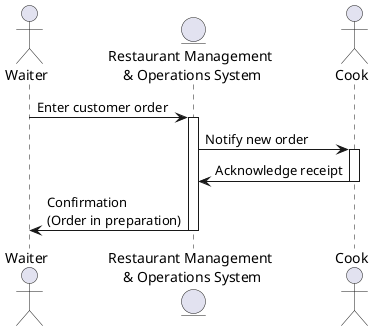 @startuml
actor Waiter
entity "Restaurant Management\n & Operations System" as System
actor Cook

Waiter -> System : Enter customer order
activate System

System -> Cook : Notify new order
activate Cook
Cook -> System : Acknowledge receipt
deactivate Cook

System -> Waiter : Confirmation\n(Order in preparation)
deactivate System

@enduml